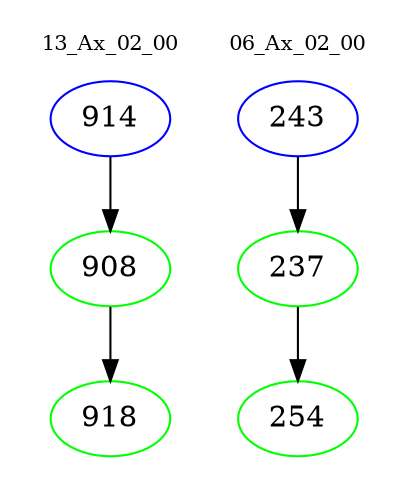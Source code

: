 digraph{
subgraph cluster_0 {
color = white
label = "13_Ax_02_00";
fontsize=10;
T0_914 [label="914", color="blue"]
T0_914 -> T0_908 [color="black"]
T0_908 [label="908", color="green"]
T0_908 -> T0_918 [color="black"]
T0_918 [label="918", color="green"]
}
subgraph cluster_1 {
color = white
label = "06_Ax_02_00";
fontsize=10;
T1_243 [label="243", color="blue"]
T1_243 -> T1_237 [color="black"]
T1_237 [label="237", color="green"]
T1_237 -> T1_254 [color="black"]
T1_254 [label="254", color="green"]
}
}

